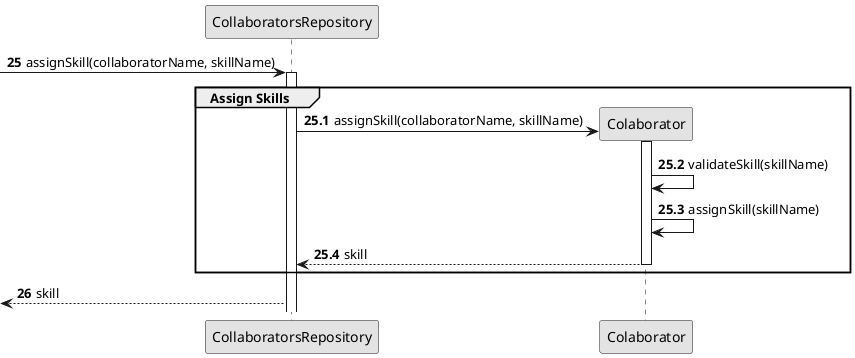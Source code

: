 @startuml
skinparam monochrome true
skinparam packageStyle rectangle
skinparam shadowing false

participant "CollaboratorsRepository" as CollaboratorsRepository
participant "Colaborator" as Collaborator

autonumber 25
-> CollaboratorsRepository: assignSkill(collaboratorName, skillName)

autonumber 25.1
activate CollaboratorsRepository
    group Assign Skills

        CollaboratorsRepository -> Collaborator**: assignSkill(collaboratorName, skillName)
    activate Collaborator
        Collaborator -> Collaborator: validateSkill(skillName)

        Collaborator -> Collaborator : assignSkill(skillName)

     Collaborator --> CollaboratorsRepository : skill
             deactivate Collaborator

    end

        autonumber 26
         <-- CollaboratorsRepository : skill




@enduml